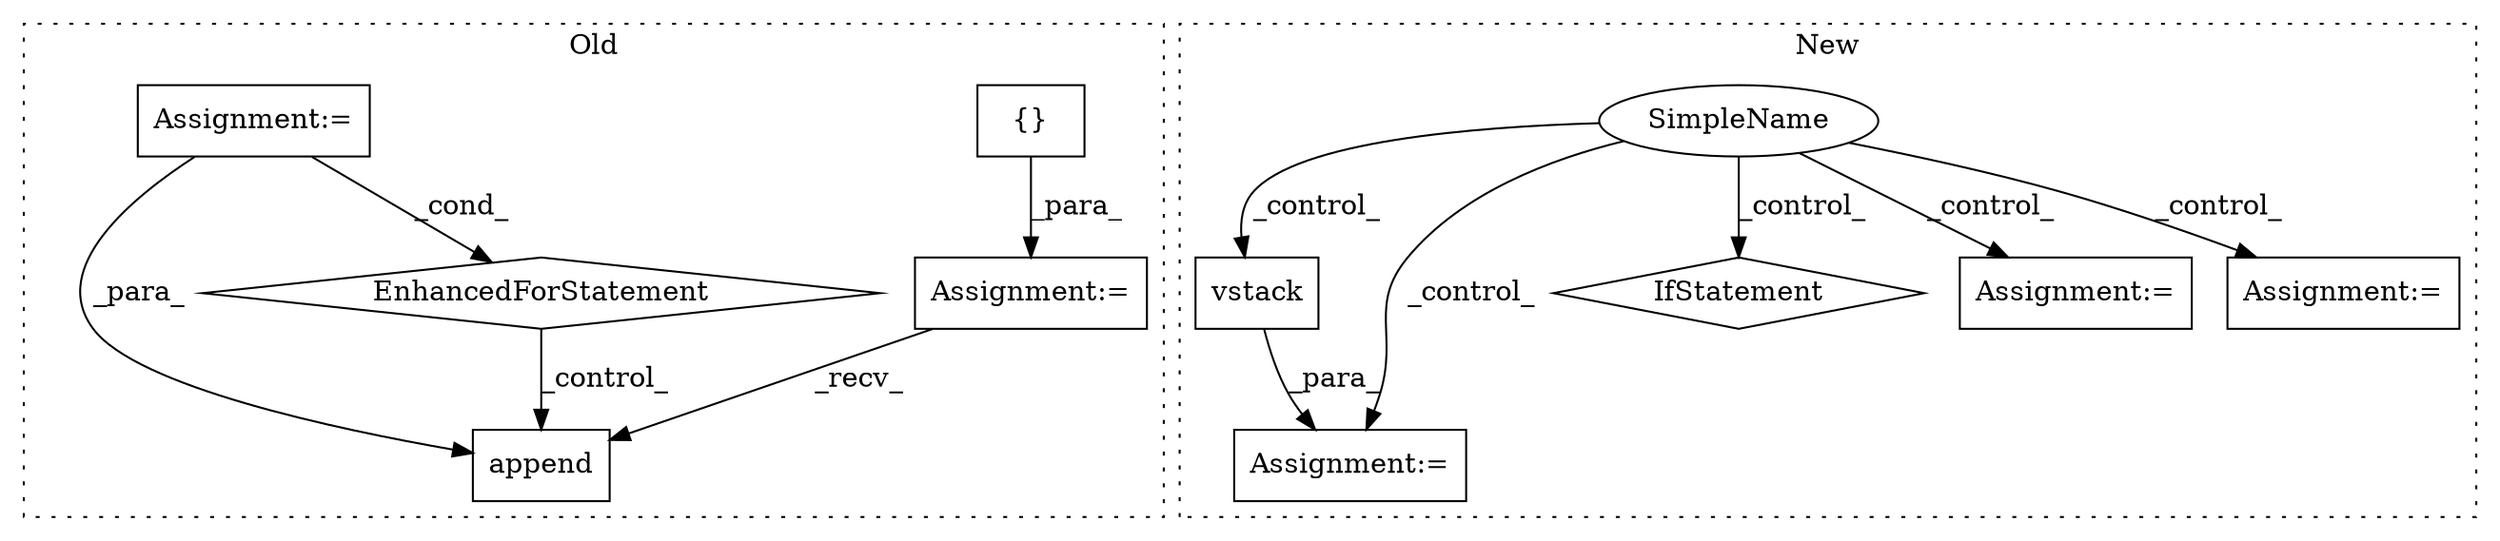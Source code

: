 digraph G {
subgraph cluster0 {
1 [label="append" a="32" s="286,307" l="7,1" shape="box"];
4 [label="EnhancedForStatement" a="70" s="212,274" l="53,2" shape="diamond"];
5 [label="Assignment:=" a="7" s="194" l="1" shape="box"];
6 [label="{}" a="4" s="204" l="2" shape="box"];
7 [label="Assignment:=" a="7" s="212,274" l="53,2" shape="box"];
label = "Old";
style="dotted";
}
subgraph cluster1 {
2 [label="vstack" a="32" s="577,585" l="7,1" shape="box"];
3 [label="Assignment:=" a="7" s="619" l="1" shape="box"];
8 [label="SimpleName" a="42" s="" l="" shape="ellipse"];
9 [label="IfStatement" a="25" s="856" l="17" shape="diamond"];
10 [label="Assignment:=" a="7" s="516" l="17" shape="box"];
11 [label="Assignment:=" a="7" s="856" l="17" shape="box"];
label = "New";
style="dotted";
}
2 -> 3 [label="_para_"];
4 -> 1 [label="_control_"];
5 -> 1 [label="_recv_"];
6 -> 5 [label="_para_"];
7 -> 4 [label="_cond_"];
7 -> 1 [label="_para_"];
8 -> 10 [label="_control_"];
8 -> 9 [label="_control_"];
8 -> 11 [label="_control_"];
8 -> 2 [label="_control_"];
8 -> 3 [label="_control_"];
}